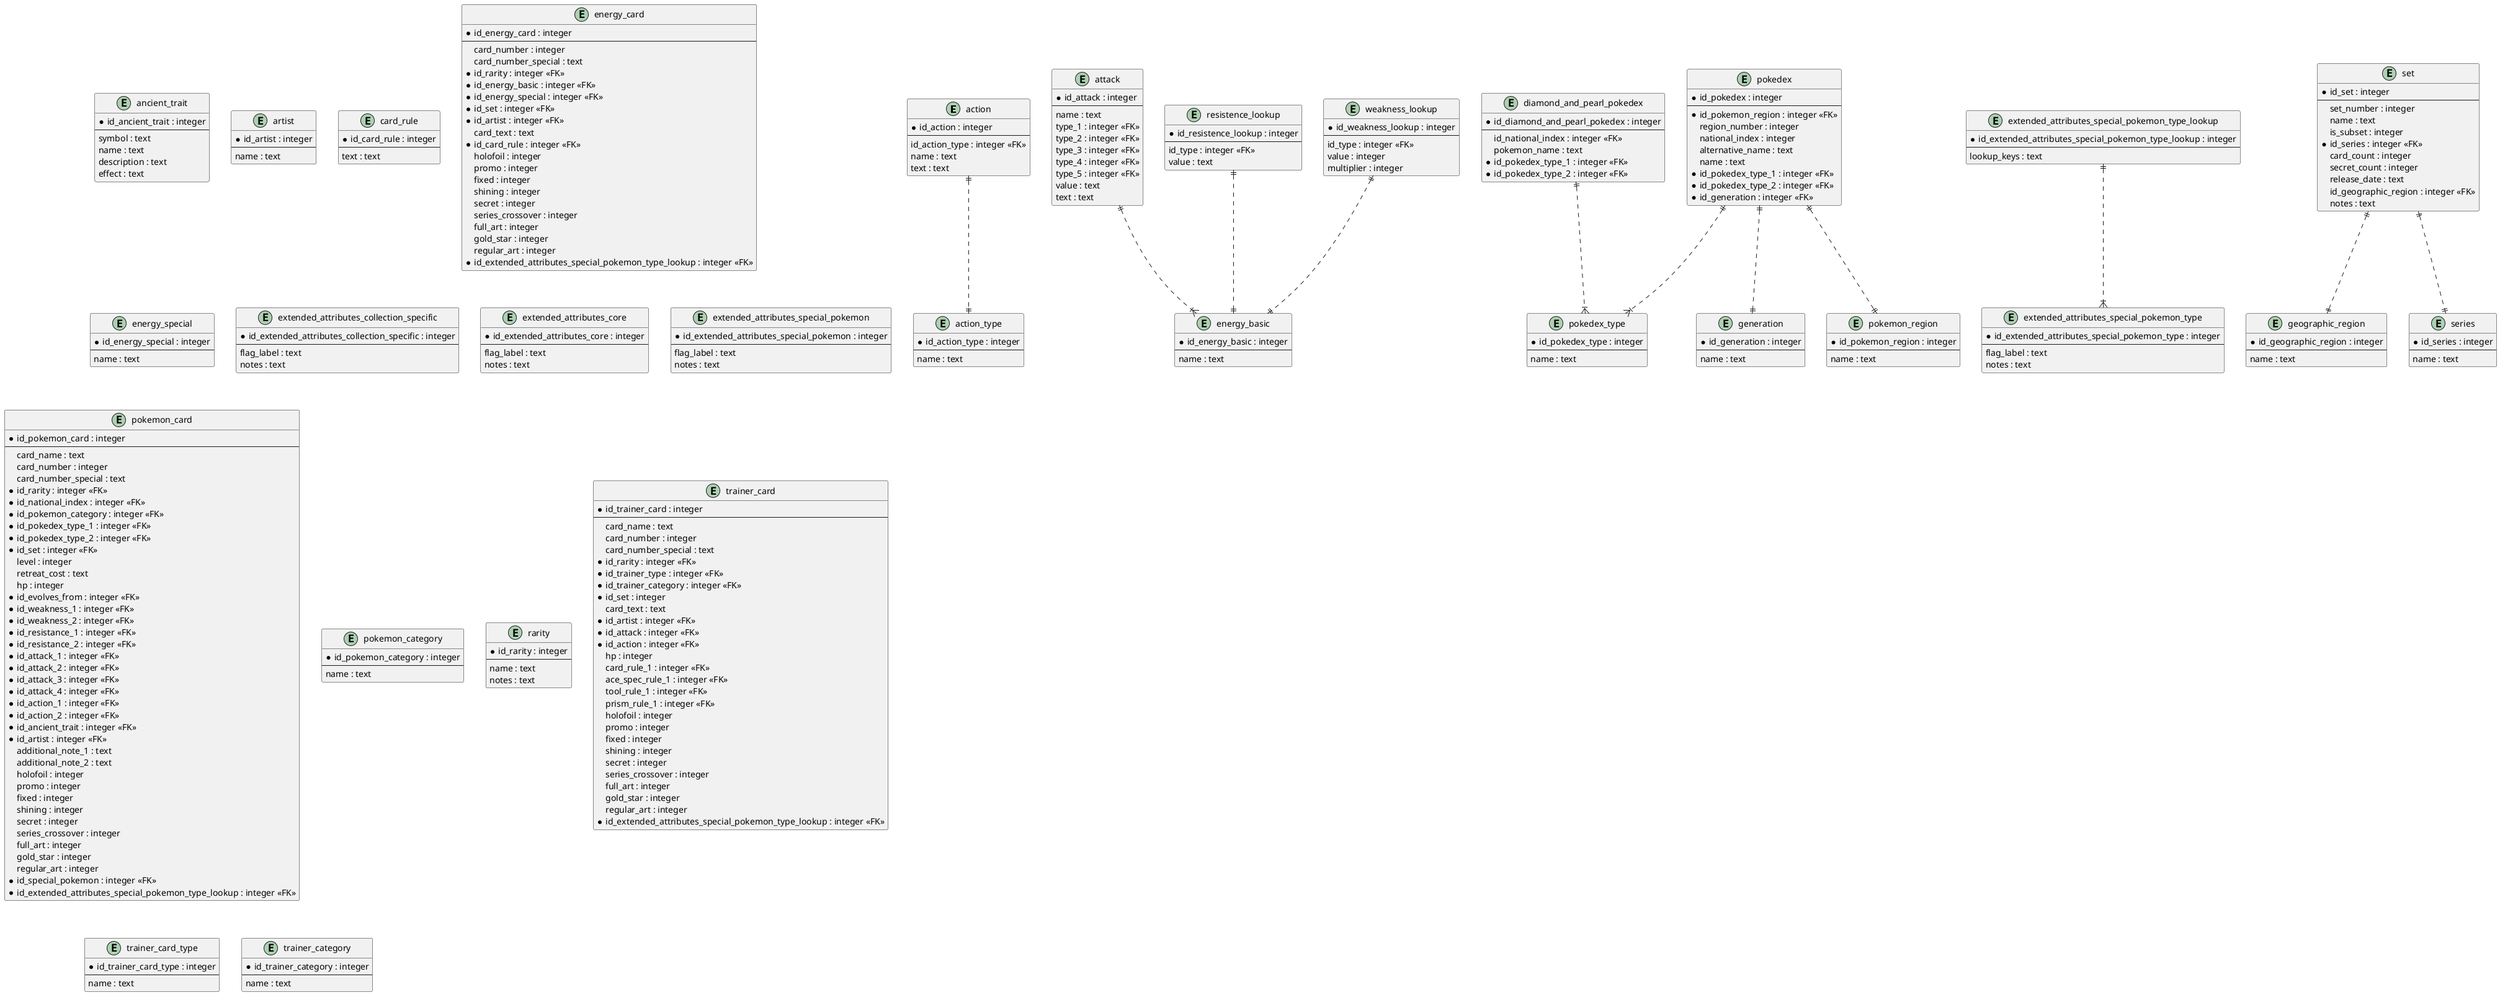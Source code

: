 @startuml database-schema

entity "action" as action {
    *id_action : integer
    --
    id_action_type : integer <<FK>>
    name : text
    text : text
}

entity "action_type" as action_type {
    *id_action_type : integer
    --
    name : text
}

entity "ancient_trait" as ancient_trait {
    *id_ancient_trait : integer
    --
    symbol : text
    name : text
    description : text
    effect : text
}

entity "artist" as artist {
    *id_artist : integer
    --
    name : text
}

entity "attack" as attack {
    *id_attack : integer
    --
    name : text
    type_1 : integer <<FK>>
    type_2 : integer <<FK>>
    type_3 : integer <<FK>>
    type_4 : integer <<FK>>
    type_5 : integer <<FK>>
    value : text
    text : text
}

entity "card_rule" as card_rule {
    *id_card_rule : integer
    --
    text : text
}

entity "diamond_and_pearl_pokedex" as diamond_and_pearl_pokedex {
    *id_diamond_and_pearl_pokedex : integer
    --
    id_national_index : integer <<FK>>
    pokemon_name : text
    *id_pokedex_type_1 : integer <<FK>>
    *id_pokedex_type_2 : integer <<FK>>
}

entity "energy_card" as energy_card {
    *id_energy_card : integer
    --
    card_number : integer
    card_number_special : text
    *id_rarity : integer <<FK>>
    *id_energy_basic : integer <<FK>>
    *id_energy_special : integer <<FK>>
    *id_set : integer <<FK>>
    *id_artist : integer <<FK>>
    card_text : text
    *id_card_rule : integer <<FK>>
    holofoil : integer
    promo : integer
    fixed : integer
    shining : integer
    secret : integer
    series_crossover : integer
    full_art : integer
    gold_star : integer
    regular_art : integer
    *id_extended_attributes_special_pokemon_type_lookup : integer <<FK>>
}

entity "energy_basic" as energy_basic {
    *id_energy_basic : integer
    --
    name : text
}

entity "energy_special" as energy_special {
    *id_energy_special : integer
    --
    name : text
}

entity "extended_attributes_collection_specific" as extended_attributes_collection_specific {
    *id_extended_attributes_collection_specific : integer
    --
    flag_label : text
    notes : text
}

entity "extended_attributes_core" as extended_attributes_core {
    *id_extended_attributes_core : integer
    --
    flag_label : text
    notes : text
}

entity "extended_attributes_special_pokemon" as extended_attributes_special_pokemon {
    *id_extended_attributes_special_pokemon : integer
    --
    flag_label : text
    notes : text
}

entity "extended_attributes_special_pokemon_type" as extended_attributes_special_pokemon_type {
    *id_extended_attributes_special_pokemon_type : integer
    --
    flag_label : text
    notes : text
}

entity "extended_attributes_special_pokemon_type_lookup" as extended_attributes_special_pokemon_type_lookup {
    *id_extended_attributes_special_pokemon_type_lookup : integer
    --
    lookup_keys : text
}

entity "generation" as generation {
    *id_generation : integer
    --
    name : text
}

entity "geographic_region" as geographic_region {
    *id_geographic_region : integer
    --
    name : text
}

entity "pokedex" as pokedex {
    *id_pokedex : integer
    --
    *id_pokemon_region : integer <<FK>>
    region_number : integer
    national_index : integer
    alternative_name : text
    name : text
    *id_pokedex_type_1 : integer <<FK>>
    *id_pokedex_type_2 : integer <<FK>>
    *id_generation : integer <<FK>>
}

entity "pokedex_type" as pokedex_type {
    *id_pokedex_type : integer
    --
    name : text
}

entity "pokemon_card" as pokemon_card {
    *id_pokemon_card : integer
    --
    card_name : text
    card_number : integer
    card_number_special : text
    *id_rarity : integer <<FK>>
    *id_national_index : integer <<FK>>
    *id_pokemon_category : integer <<FK>>
    *id_pokedex_type_1 : integer <<FK>>
    *id_pokedex_type_2 : integer <<FK>>
    *id_set : integer <<FK>>
    level : integer
    retreat_cost : text
    hp : integer
    *id_evolves_from : integer <<FK>>
    *id_weakness_1 : integer <<FK>>
    *id_weakness_2 : integer <<FK>>
    *id_resistance_1 : integer <<FK>>
    *id_resistance_2 : integer <<FK>>
    *id_attack_1 : integer <<FK>>
    *id_attack_2 : integer <<FK>>
    *id_attack_3 : integer <<FK>>
    *id_attack_4 : integer <<FK>>
    *id_action_1 : integer <<FK>>
    *id_action_2 : integer <<FK>>
    *id_ancient_trait : integer <<FK>>
    *id_artist : integer <<FK>>
    additional_note_1 : text
    additional_note_2 : text
    holofoil : integer
    promo : integer
    fixed : integer
    shining : integer
    secret : integer
    series_crossover : integer
    full_art : integer
    gold_star : integer
    regular_art : integer
    *id_special_pokemon : integer <<FK>>
    *id_extended_attributes_special_pokemon_type_lookup : integer <<FK>>
}

entity "pokemon_region" as pokemon_region {
    *id_pokemon_region : integer
    --
    name : text
}

entity "pokemon_category" as pokemon_category {
    *id_pokemon_category : integer
    --
    name : text
}

entity "rarity" as rarity {
    *id_rarity : integer
    --
    name : text
    notes : text
}

entity "resistence_lookup" as resistence_lookup {
    *id_resistence_lookup : integer
    --
    id_type : integer <<FK>>
    value : text
}

entity "series" as series {
    *id_series : integer
    --
    name : text
}

entity "set" as set {
    *id_set : integer
    --
    set_number : integer
    name : text
    is_subset : integer
    *id_series : integer <<FK>>
    card_count : integer
    secret_count : integer
    release_date : text
    id_geographic_region : integer <<FK>>
    notes : text
}

entity "trainer_card" as trainer_card {
    *id_trainer_card : integer
    --
    card_name : text
    card_number : integer
    card_number_special : text
    *id_rarity : integer <<FK>>
    *id_trainer_type : integer <<FK>>
    *id_trainer_category : integer <<FK>>
    *id_set : integer
    card_text : text
    *id_artist : integer <<FK>>
    *id_attack : integer <<FK>>
    *id_action : integer <<FK>>
    hp : integer
    card_rule_1 : integer <<FK>>
    ace_spec_rule_1 : integer <<FK>>
    tool_rule_1 : integer <<FK>>
    prism_rule_1 : integer <<FK>>
    holofoil : integer
    promo : integer
    fixed : integer
    shining : integer
    secret : integer
    series_crossover : integer
    full_art : integer
    gold_star : integer
    regular_art : integer
    *id_extended_attributes_special_pokemon_type_lookup : integer <<FK>>
}

entity "trainer_card_type" as trainer_card_type {
    *id_trainer_card_type : integer
    --
    name : text
}

entity "trainer_category" as trainer_category {
    *id_trainer_category : integer
    --
    name : text
}

entity "weakness_lookup" as weakness_lookup {
    *id_weakness_lookup : integer
    --
    id_type : integer <<FK>>
    value : integer
    multiplier : integer
}

attack ||..|{ energy_basic

action ||..|| action_type

diamond_and_pearl_pokedex ||..|{ pokedex_type

extended_attributes_special_pokemon_type_lookup ||..|{ extended_attributes_special_pokemon_type

pokedex ||..|{ pokedex_type
pokedex ||..|| pokemon_region
pokedex ||..|| generation

resistence_lookup ||..|| energy_basic

set ||..|| geographic_region
set ||..|| series

weakness_lookup ||..|| energy_basic

@enduml